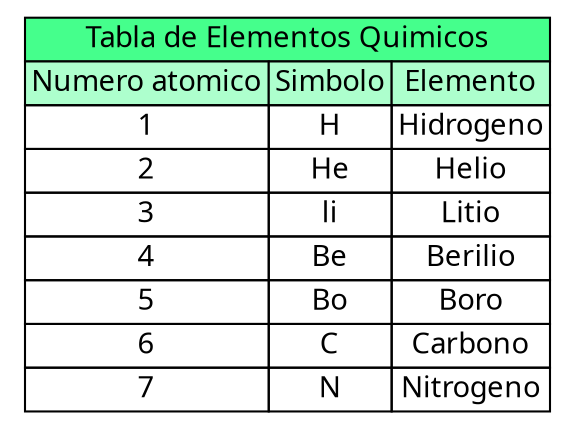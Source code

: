 // Tabla de Elementos quimicos
digraph {
	node [fontname=calibri shape=none]
	"tabla de elementos quimicos" [label=<
<TABLE BORDER="0" CELLBORDER="1" CELLSPACING="0">
  <TR><TD colspan = "3" bgcolor="#45ff8c">Tabla de Elementos Quimicos</TD></TR>
  <TR>
  <TD bgcolor="#adffcd">Numero atomico</TD>
  <TD bgcolor="#adffcd">Simbolo</TD>
  <TD bgcolor="#adffcd">Elemento</TD>
  </TR><TR>
            <TD>1</TD>
            <TD>H</TD>
            <TD>Hidrogeno</TD>
            </TR><TR>
            <TD>2</TD>
            <TD>He</TD>
            <TD>Helio</TD>
            </TR><TR>
            <TD>3</TD>
            <TD>li</TD>
            <TD>Litio</TD>
            </TR><TR>
            <TD>4</TD>
            <TD>Be</TD>
            <TD>Berilio</TD>
            </TR><TR>
            <TD>5</TD>
            <TD>Bo</TD>
            <TD>Boro</TD>
            </TR><TR>
            <TD>6</TD>
            <TD>C</TD>
            <TD>Carbono</TD>
            </TR><TR>
            <TD>7</TD>
            <TD>N</TD>
            <TD>Nitrogeno</TD>
            </TR></TABLE>>]
}
